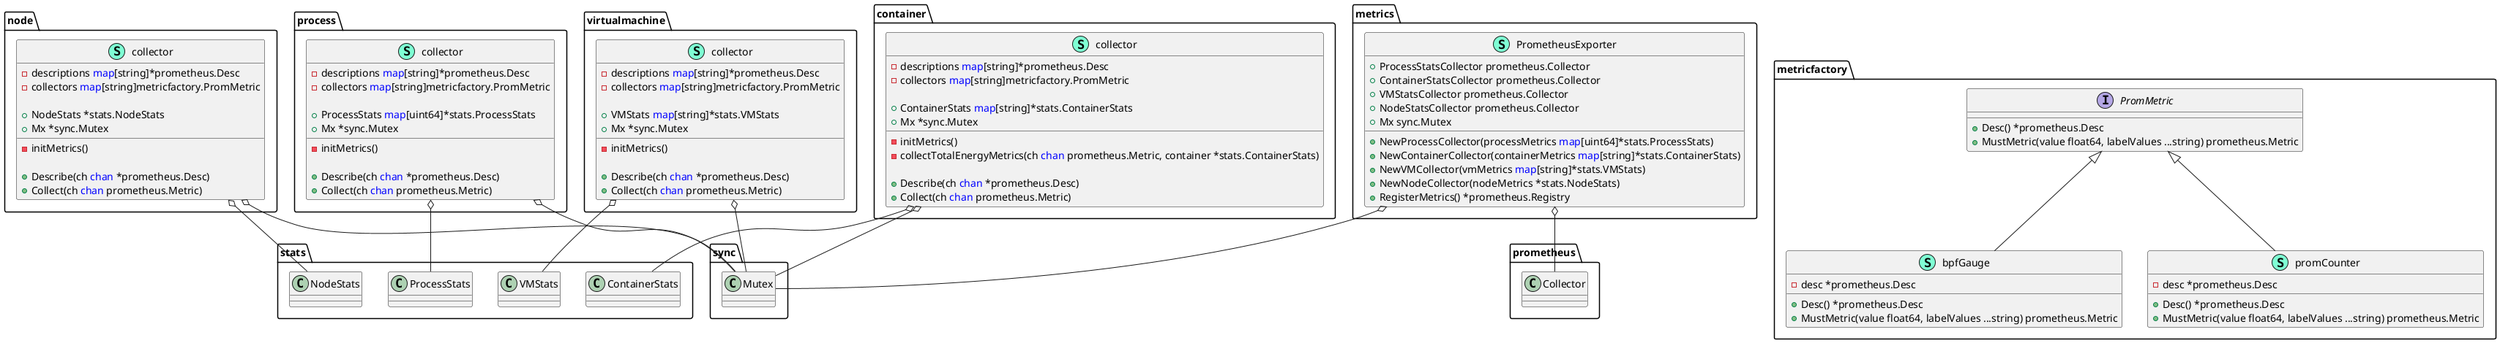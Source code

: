 @startuml
namespace container {
    class collector << (S,Aquamarine) >> {
        - descriptions <font color=blue>map</font>[string]*prometheus.Desc
        - collectors <font color=blue>map</font>[string]metricfactory.PromMetric

        + ContainerStats <font color=blue>map</font>[string]*stats.ContainerStats
        + Mx *sync.Mutex

        - initMetrics()
        - collectTotalEnergyMetrics(ch <font color=blue>chan</font> prometheus.Metric, container *stats.ContainerStats)

        + Describe(ch <font color=blue>chan</font> *prometheus.Desc)
        + Collect(ch <font color=blue>chan</font> prometheus.Metric)

    }
}


"container.collector" o-- "stats.ContainerStats"
"container.collector" o-- "sync.Mutex"

namespace metricfactory {
    interface PromMetric  {
        + Desc() *prometheus.Desc
        + MustMetric(value float64, labelValues ...string) prometheus.Metric

    }
    class bpfGauge << (S,Aquamarine) >> {
        - desc *prometheus.Desc

        + Desc() *prometheus.Desc
        + MustMetric(value float64, labelValues ...string) prometheus.Metric

    }
    class promCounter << (S,Aquamarine) >> {
        - desc *prometheus.Desc

        + Desc() *prometheus.Desc
        + MustMetric(value float64, labelValues ...string) prometheus.Metric

    }
}

"metricfactory.PromMetric" <|-- "metricfactory.bpfGauge"
"metricfactory.PromMetric" <|-- "metricfactory.promCounter"


namespace metrics {
    class PrometheusExporter << (S,Aquamarine) >> {
        + ProcessStatsCollector prometheus.Collector
        + ContainerStatsCollector prometheus.Collector
        + VMStatsCollector prometheus.Collector
        + NodeStatsCollector prometheus.Collector
        + Mx sync.Mutex

        + NewProcessCollector(processMetrics <font color=blue>map</font>[uint64]*stats.ProcessStats)
        + NewContainerCollector(containerMetrics <font color=blue>map</font>[string]*stats.ContainerStats)
        + NewVMCollector(vmMetrics <font color=blue>map</font>[string]*stats.VMStats)
        + NewNodeCollector(nodeMetrics *stats.NodeStats)
        + RegisterMetrics() *prometheus.Registry

    }
}


"metrics.PrometheusExporter" o-- "prometheus.Collector"
"metrics.PrometheusExporter" o-- "sync.Mutex"

namespace node {
    class collector << (S,Aquamarine) >> {
        - descriptions <font color=blue>map</font>[string]*prometheus.Desc
        - collectors <font color=blue>map</font>[string]metricfactory.PromMetric

        + NodeStats *stats.NodeStats
        + Mx *sync.Mutex

        - initMetrics()

        + Describe(ch <font color=blue>chan</font> *prometheus.Desc)
        + Collect(ch <font color=blue>chan</font> prometheus.Metric)

    }
}


"node.collector" o-- "stats.NodeStats"
"node.collector" o-- "sync.Mutex"

namespace process {
    class collector << (S,Aquamarine) >> {
        - descriptions <font color=blue>map</font>[string]*prometheus.Desc
        - collectors <font color=blue>map</font>[string]metricfactory.PromMetric

        + ProcessStats <font color=blue>map</font>[uint64]*stats.ProcessStats
        + Mx *sync.Mutex

        - initMetrics()

        + Describe(ch <font color=blue>chan</font> *prometheus.Desc)
        + Collect(ch <font color=blue>chan</font> prometheus.Metric)

    }
}


"process.collector" o-- "stats.ProcessStats"
"process.collector" o-- "sync.Mutex"

namespace virtualmachine {
    class collector << (S,Aquamarine) >> {
        - descriptions <font color=blue>map</font>[string]*prometheus.Desc
        - collectors <font color=blue>map</font>[string]metricfactory.PromMetric

        + VMStats <font color=blue>map</font>[string]*stats.VMStats
        + Mx *sync.Mutex

        - initMetrics()

        + Describe(ch <font color=blue>chan</font> *prometheus.Desc)
        + Collect(ch <font color=blue>chan</font> prometheus.Metric)

    }
}


"virtualmachine.collector" o-- "stats.VMStats"
"virtualmachine.collector" o-- "sync.Mutex"

@enduml
